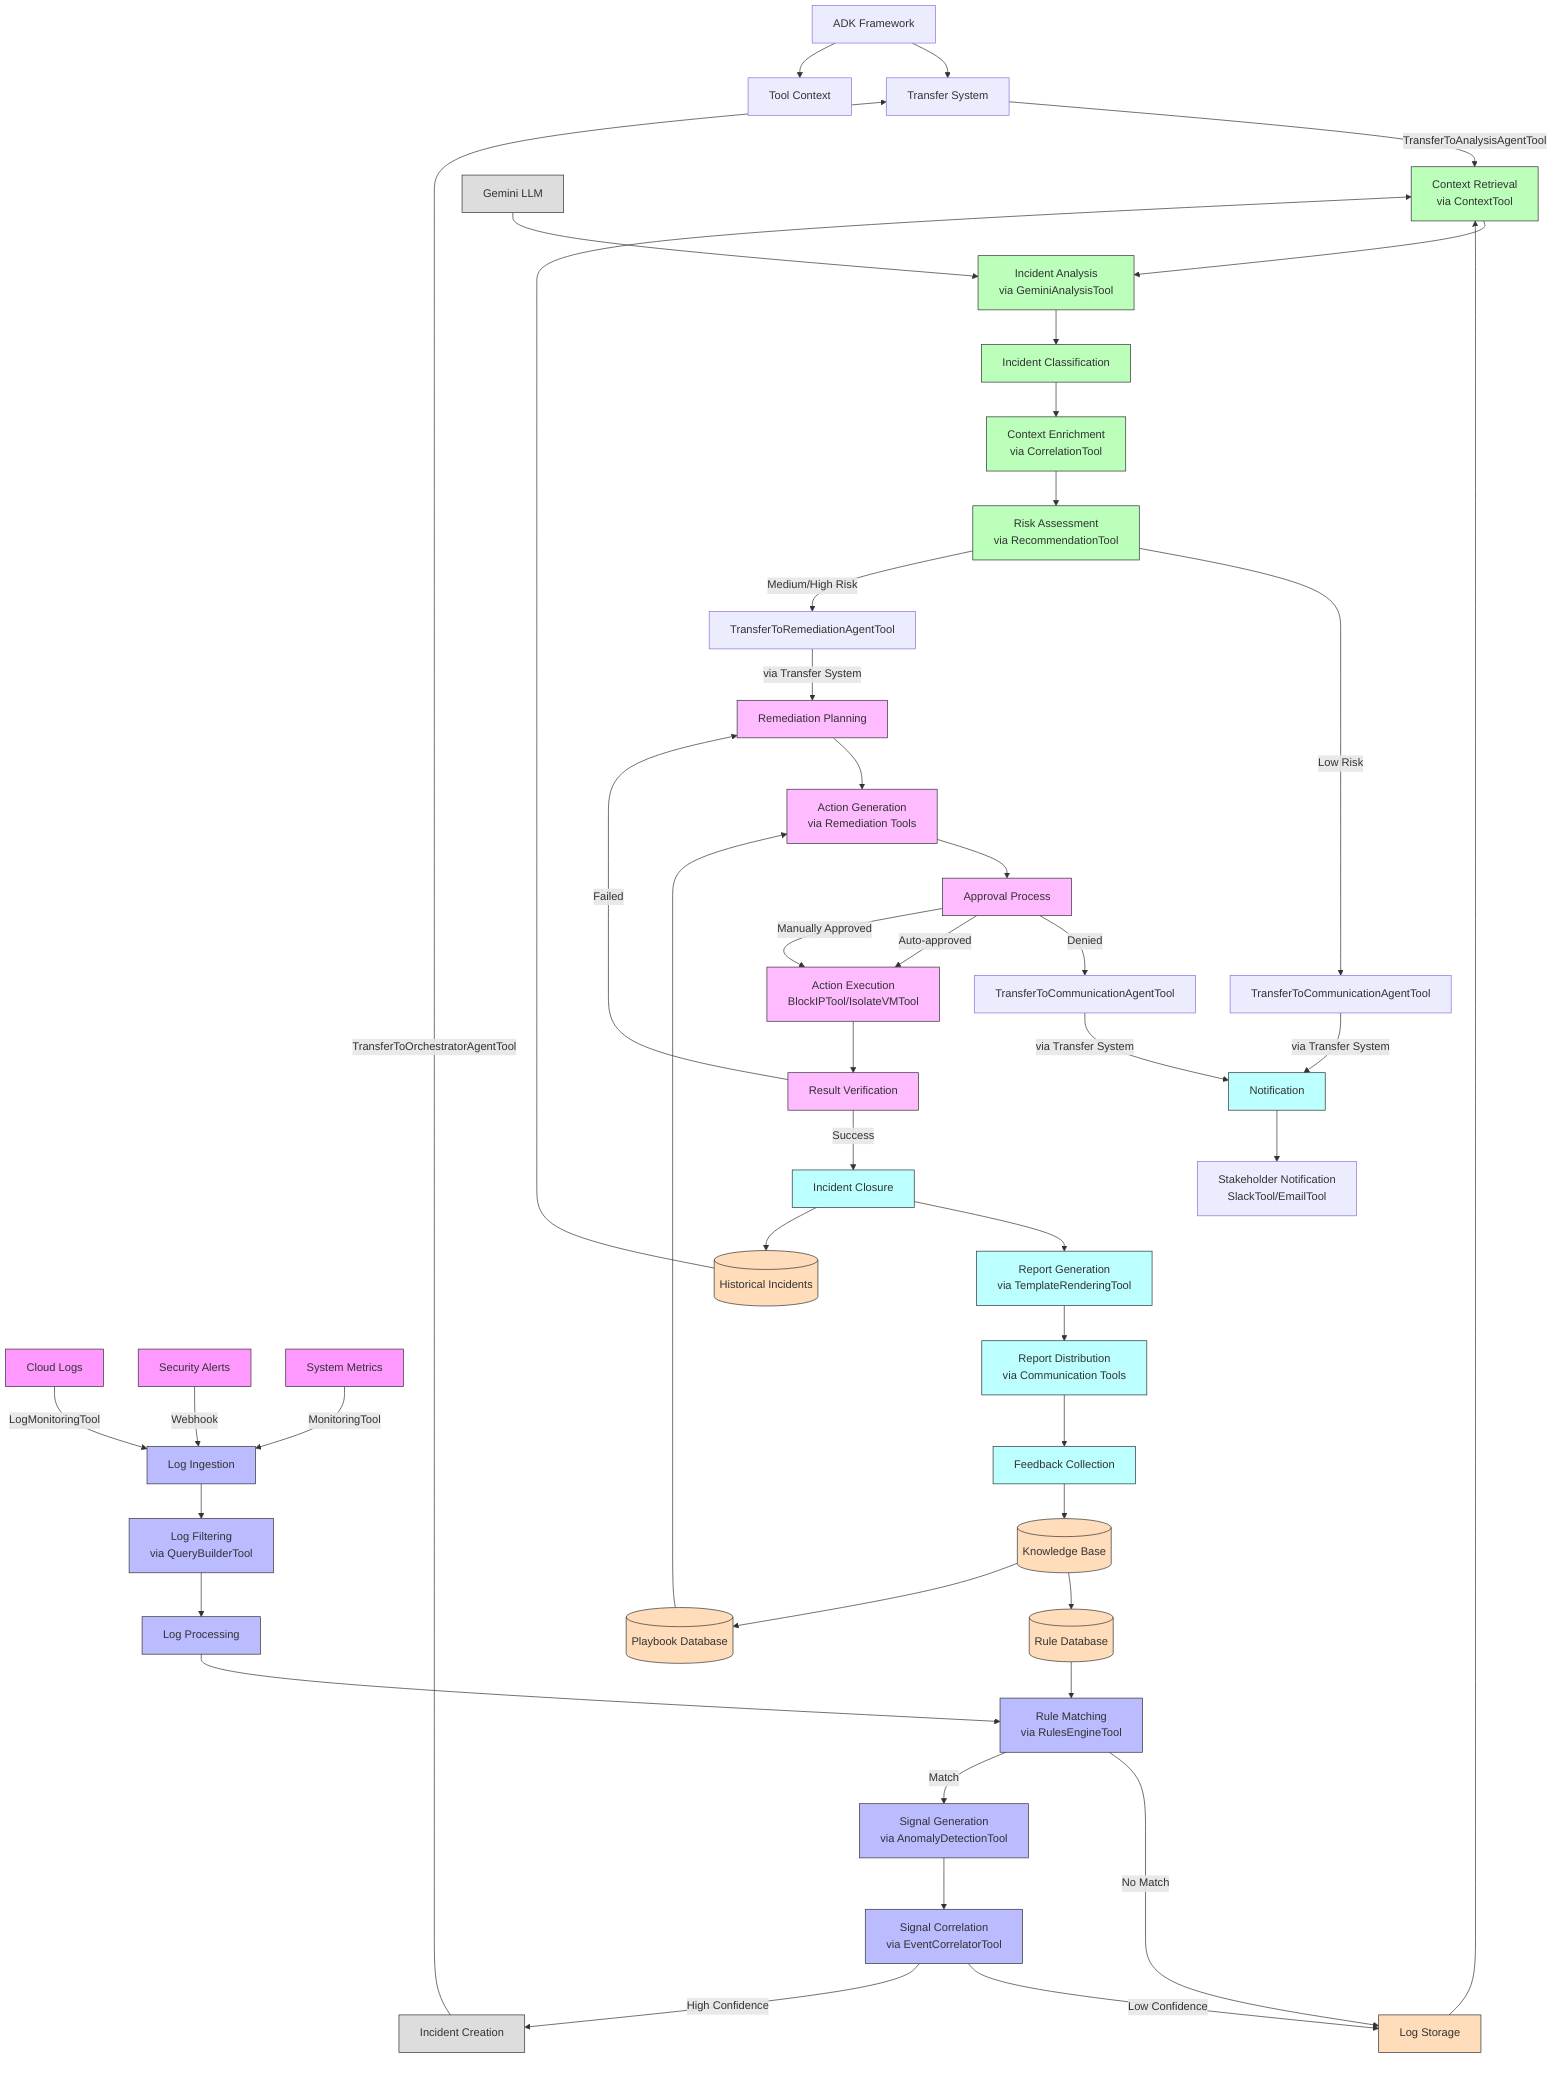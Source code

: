 flowchart TD
    %% ADK Framework
    ADK[ADK Framework] --> Transfer[Transfer System]
    ADK --> Context[Tool Context]
    
    %% External Data Sources
    Logs[Cloud Logs] --> |LogMonitoringTool| D_Ingestion[Log Ingestion]
    Alerts[Security Alerts] --> |Webhook| D_Ingestion
    Metrics[System Metrics] --> |MonitoringTool| D_Ingestion
    
    %% Detection Flow with ADK Tools
    D_Ingestion --> D_Filtering[Log Filtering<br/>via QueryBuilderTool]
    D_Filtering --> D_Processing[Log Processing]
    D_Processing --> D_Matching[Rule Matching<br/>via RulesEngineTool]
    D_RuleDB[(Rule Database)] --> D_Matching
    D_Matching --> |No Match| D_Storage[Log Storage]
    D_Matching --> |Match| D_SignalGen[Signal Generation<br/>via AnomalyDetectionTool]
    D_SignalGen --> D_Correlation[Signal Correlation<br/>via EventCorrelatorTool]
    D_Correlation --> |Low Confidence| D_Storage
    D_Correlation --> |High Confidence| IncidentCreation[Incident Creation]
    IncidentCreation --> |TransferToOrchestratorAgentTool| Transfer    
    %% Analysis Flow with ADK Tools
    Transfer --> |TransferToAnalysisAgentTool| A_Retrieval[Context Retrieval<br/>via ContextTool]
    D_Storage --> A_Retrieval
    HistoricalDB[(Historical Incidents)] --> A_Retrieval
    A_Retrieval --> A_Analysis[Incident Analysis<br/>via GeminiAnalysisTool]
    GeminiLLM[Gemini LLM] --> A_Analysis
    A_Analysis --> A_Classification[Incident Classification]
    A_Classification --> A_Enrichment[Context Enrichment<br/>via CorrelationTool]
    A_Enrichment --> A_RiskAssessment[Risk Assessment<br/>via RecommendationTool]
    A_RiskAssessment --> |Low Risk| TransferComm1[TransferToCommunicationAgentTool]
    A_RiskAssessment --> |Medium/High Risk| TransferRem[TransferToRemediationAgentTool]
    TransferComm1 --> |via Transfer System| Notification[Notification]
    TransferRem --> |via Transfer System| RemediationPlanning[Remediation Planning]
    
    %% Remediation Flow with ADK Tools
    RemediationPlanning --> R_Actions[Action Generation<br/>via Remediation Tools]
    PlaybookDB[(Playbook Database)] --> R_Actions
    R_Actions --> R_Approval[Approval Process]
    R_Approval --> |Denied| TransferComm2[TransferToCommunicationAgentTool]
    R_Approval --> |Auto-approved| R_Execution[Action Execution<br/>BlockIPTool/IsolateVMTool]
    R_Approval --> |Manually Approved| R_Execution
    R_Execution --> R_Verification[Result Verification]
    R_Verification --> |Failed| RemediationPlanning
    R_Verification --> |Success| IncidentClosure[Incident Closure]
    TransferComm2 --> |via Transfer System| Notification    
    %% Communication Flow with ADK Tools
    IncidentClosure --> C_ReportGen[Report Generation<br/>via TemplateRenderingTool]
    Notification --> C_Notification[Stakeholder Notification<br/>SlackTool/EmailTool]
    C_ReportGen --> C_Distribution[Report Distribution<br/>via Communication Tools]
    C_Distribution --> C_Feedback[Feedback Collection]
    C_Feedback --> KnowledgeDB[(Knowledge Base)]
    
    %% Continuous Improvement
    KnowledgeDB --> D_RuleDB
    KnowledgeDB --> PlaybookDB
    IncidentClosure --> HistoricalDB
    
    %% Style Classes
    classDef source fill:#f9f,stroke:#333,stroke-width:1px;
    classDef detection fill:#bbf,stroke:#333,stroke-width:1px;
    classDef analysis fill:#bfb,stroke:#333,stroke-width:1px;
    classDef remediation fill:#fbf,stroke:#333,stroke-width:1px;
    classDef communication fill:#bff,stroke:#333,stroke-width:1px;
    classDef storage fill:#fdb,stroke:#333,stroke-width:1px;
    classDef external fill:#ddd,stroke:#333,stroke-width:1px;
    
    %% Apply Styles
    class Logs,Alerts,Metrics source;
    class D_Ingestion,D_Filtering,D_Processing,D_Matching,D_SignalGen,D_Correlation detection;
    class A_Retrieval,A_Analysis,A_Classification,A_Enrichment,A_RiskAssessment analysis;
    class RemediationPlanning,R_Actions,R_Approval,R_Execution,R_Verification remediation;
    class Notification,C_ReportGen,C_Distribution,C_Feedback,IncidentClosure communication;
    class D_Storage,HistoricalDB,D_RuleDB,PlaybookDB,KnowledgeDB storage;
    class GeminiLLM,IncidentCreation external;